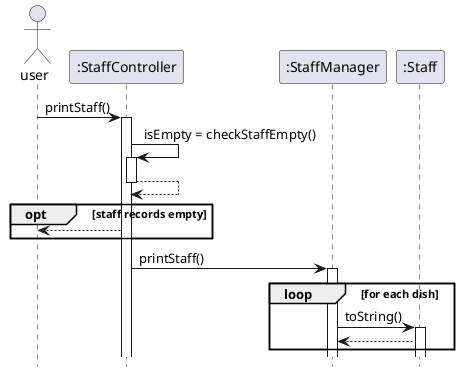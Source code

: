 @startuml
'https://plantuml.com/sequence-diagram

hide footbox

actor user
participant ":StaffController" as staffcontroller
participant ":StaffManager" as staffmanager
participant ":Staff" as staff


user -> staffcontroller: printStaff()
activate staffcontroller

staffcontroller -> staffcontroller: isEmpty = checkStaffEmpty()
activate staffcontroller
staffcontroller --> staffcontroller
deactivate staffcontroller

opt staff records empty
staffcontroller --> user
end

staffcontroller->staffmanager: printStaff()
activate staffmanager
group loop [for each dish]
staffmanager -> staff: toString()
activate staff
staff --> staffmanager

end
@enduml